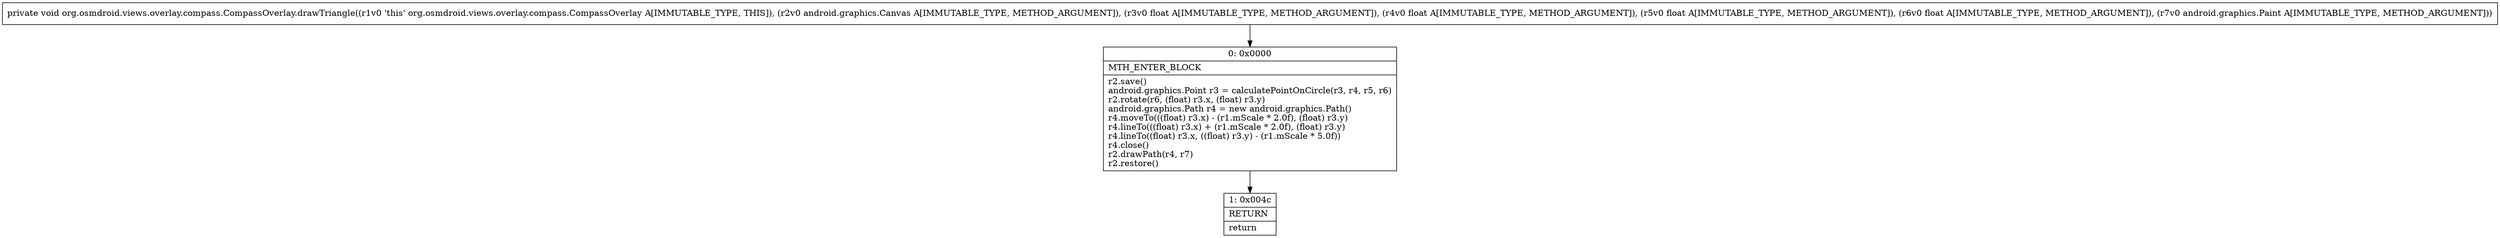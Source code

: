 digraph "CFG fororg.osmdroid.views.overlay.compass.CompassOverlay.drawTriangle(Landroid\/graphics\/Canvas;FFFFLandroid\/graphics\/Paint;)V" {
Node_0 [shape=record,label="{0\:\ 0x0000|MTH_ENTER_BLOCK\l|r2.save()\landroid.graphics.Point r3 = calculatePointOnCircle(r3, r4, r5, r6)\lr2.rotate(r6, (float) r3.x, (float) r3.y)\landroid.graphics.Path r4 = new android.graphics.Path()\lr4.moveTo(((float) r3.x) \- (r1.mScale * 2.0f), (float) r3.y)\lr4.lineTo(((float) r3.x) + (r1.mScale * 2.0f), (float) r3.y)\lr4.lineTo((float) r3.x, ((float) r3.y) \- (r1.mScale * 5.0f))\lr4.close()\lr2.drawPath(r4, r7)\lr2.restore()\l}"];
Node_1 [shape=record,label="{1\:\ 0x004c|RETURN\l|return\l}"];
MethodNode[shape=record,label="{private void org.osmdroid.views.overlay.compass.CompassOverlay.drawTriangle((r1v0 'this' org.osmdroid.views.overlay.compass.CompassOverlay A[IMMUTABLE_TYPE, THIS]), (r2v0 android.graphics.Canvas A[IMMUTABLE_TYPE, METHOD_ARGUMENT]), (r3v0 float A[IMMUTABLE_TYPE, METHOD_ARGUMENT]), (r4v0 float A[IMMUTABLE_TYPE, METHOD_ARGUMENT]), (r5v0 float A[IMMUTABLE_TYPE, METHOD_ARGUMENT]), (r6v0 float A[IMMUTABLE_TYPE, METHOD_ARGUMENT]), (r7v0 android.graphics.Paint A[IMMUTABLE_TYPE, METHOD_ARGUMENT])) }"];
MethodNode -> Node_0;
Node_0 -> Node_1;
}

